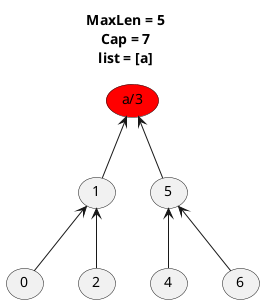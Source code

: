@startuml

title
  MaxLen = 5
  Cap = 7
  list = [a]
end title

(0) as o0
(1) as o1
(2) as o2
(a/3) as o3 #red
(4) as o4
(5) as o5
(6) as o6

o5 -up-> o3
o4 -up-> o5
o6 -up-> o5

o1 -up-> o3
o0 -up-> o1
o2 -up-> o1


@enduml
